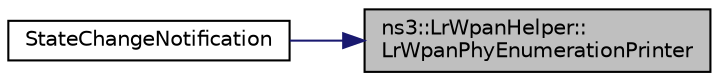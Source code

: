 digraph "ns3::LrWpanHelper::LrWpanPhyEnumerationPrinter"
{
 // LATEX_PDF_SIZE
  edge [fontname="Helvetica",fontsize="10",labelfontname="Helvetica",labelfontsize="10"];
  node [fontname="Helvetica",fontsize="10",shape=record];
  rankdir="RL";
  Node1 [label="ns3::LrWpanHelper::\lLrWpanPhyEnumerationPrinter",height=0.2,width=0.4,color="black", fillcolor="grey75", style="filled", fontcolor="black",tooltip="Transform the LrWpanPhyEnumeration enumeration into a printable string."];
  Node1 -> Node2 [dir="back",color="midnightblue",fontsize="10",style="solid",fontname="Helvetica"];
  Node2 [label="StateChangeNotification",height=0.2,width=0.4,color="black", fillcolor="white", style="filled",URL="$lr-wpan-data_8cc.html#aed2e31e36ab5372d8c92e97e5e4215ae",tooltip=" "];
}
